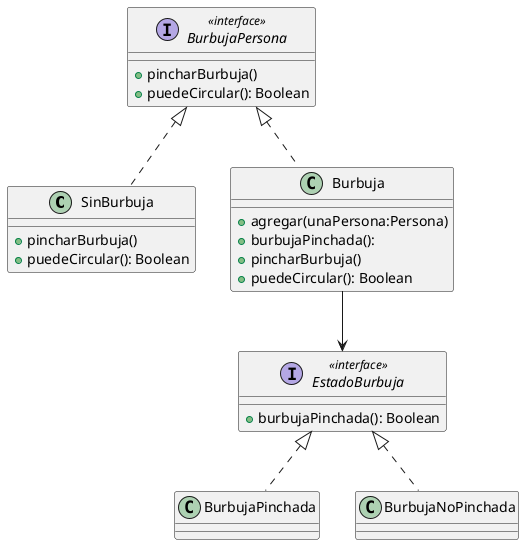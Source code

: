 @startuml InterfazBurbujaPersona

class SinBurbuja{
    +pincharBurbuja()
    +puedeCircular(): Boolean
}

class Burbuja{
    +agregar(unaPersona:Persona)
    +burbujaPinchada():
    +pincharBurbuja()
    +puedeCircular(): Boolean
}

class BurbujaPinchada{}

class BurbujaNoPinchada{}

interface EstadoBurbuja <<interface>> {
    +burbujaPinchada(): Boolean
}

interface BurbujaPersona <<interface>> {
    +pincharBurbuja()
    +puedeCircular(): Boolean
}

BurbujaPersona <|.. SinBurbuja
BurbujaPersona <|.. Burbuja
Burbuja --> EstadoBurbuja
EstadoBurbuja <|.. BurbujaPinchada
EstadoBurbuja <|.. BurbujaNoPinchada

@enduml